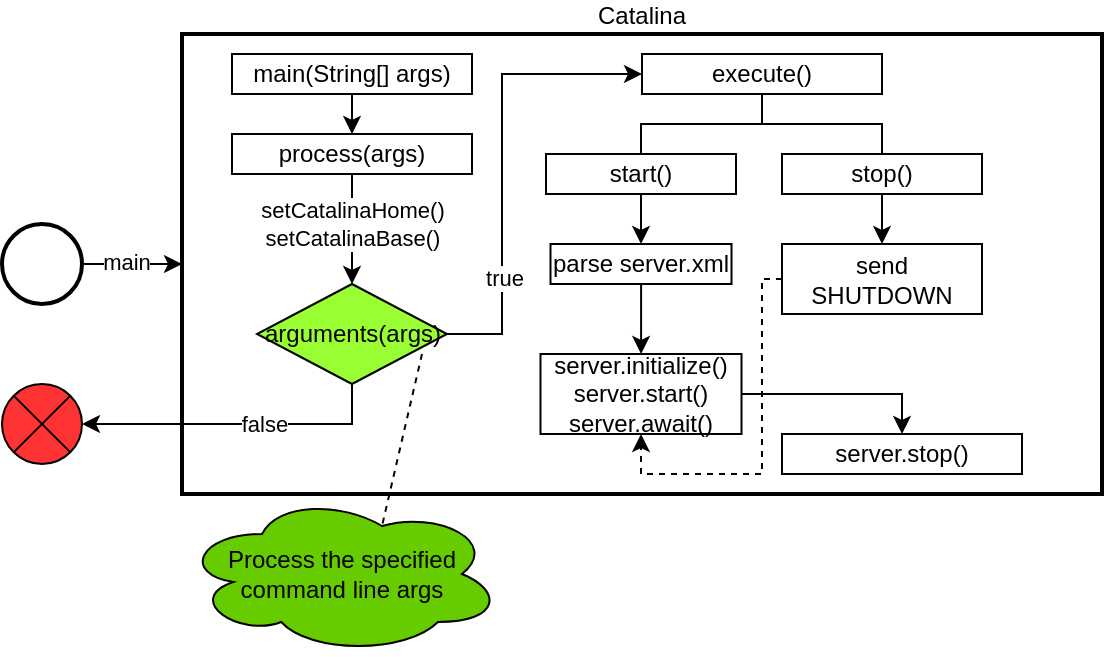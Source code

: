 <mxfile version="21.7.0" type="github" pages="2">
  <diagram name="Page-1" id="kcO-i61-81mNvcC9bY4A">
    <mxGraphModel dx="600" dy="328" grid="1" gridSize="10" guides="1" tooltips="1" connect="1" arrows="1" fold="1" page="1" pageScale="1" pageWidth="583" pageHeight="827" math="0" shadow="0">
      <root>
        <mxCell id="0" />
        <mxCell id="1" parent="0" />
        <mxCell id="eYnMrlc99wxVciV02rag-3" value="" style="edgeStyle=orthogonalEdgeStyle;rounded=0;orthogonalLoop=1;jettySize=auto;html=1;" edge="1" parent="1" source="eYnMrlc99wxVciV02rag-1" target="eYnMrlc99wxVciV02rag-2">
          <mxGeometry relative="1" as="geometry" />
        </mxCell>
        <mxCell id="eYnMrlc99wxVciV02rag-4" value="main" style="edgeLabel;html=1;align=center;verticalAlign=middle;resizable=0;points=[];" vertex="1" connectable="0" parent="eYnMrlc99wxVciV02rag-3">
          <mxGeometry x="-0.131" y="1" relative="1" as="geometry">
            <mxPoint as="offset" />
          </mxGeometry>
        </mxCell>
        <mxCell id="eYnMrlc99wxVciV02rag-1" value="" style="strokeWidth=2;html=1;shape=mxgraph.flowchart.start_2;whiteSpace=wrap;" vertex="1" parent="1">
          <mxGeometry x="20" y="125" width="40" height="40" as="geometry" />
        </mxCell>
        <mxCell id="eYnMrlc99wxVciV02rag-2" value="Catalina" style="whiteSpace=wrap;html=1;strokeWidth=2;labelPosition=center;verticalLabelPosition=top;align=center;verticalAlign=bottom;" vertex="1" parent="1">
          <mxGeometry x="110" y="30" width="460" height="230" as="geometry" />
        </mxCell>
        <mxCell id="eYnMrlc99wxVciV02rag-7" value="" style="edgeStyle=orthogonalEdgeStyle;rounded=0;orthogonalLoop=1;jettySize=auto;html=1;" edge="1" parent="1" source="eYnMrlc99wxVciV02rag-5" target="eYnMrlc99wxVciV02rag-6">
          <mxGeometry relative="1" as="geometry" />
        </mxCell>
        <mxCell id="eYnMrlc99wxVciV02rag-5" value="main(String[] args)" style="rounded=0;whiteSpace=wrap;html=1;" vertex="1" parent="1">
          <mxGeometry x="135" y="40" width="120" height="20" as="geometry" />
        </mxCell>
        <mxCell id="sRklHKM-ZORSxNjrLd7--6" value="" style="edgeStyle=orthogonalEdgeStyle;rounded=0;orthogonalLoop=1;jettySize=auto;html=1;" edge="1" parent="1" source="eYnMrlc99wxVciV02rag-6" target="sRklHKM-ZORSxNjrLd7--5">
          <mxGeometry relative="1" as="geometry" />
        </mxCell>
        <mxCell id="sRklHKM-ZORSxNjrLd7--7" value="setCatalinaHome()&lt;br&gt;setCatalinaBase()" style="edgeLabel;html=1;align=center;verticalAlign=middle;resizable=0;points=[];" vertex="1" connectable="0" parent="sRklHKM-ZORSxNjrLd7--6">
          <mxGeometry x="-0.385" y="-3" relative="1" as="geometry">
            <mxPoint x="3" y="8" as="offset" />
          </mxGeometry>
        </mxCell>
        <mxCell id="eYnMrlc99wxVciV02rag-6" value="process(args)" style="whiteSpace=wrap;html=1;rounded=0;" vertex="1" parent="1">
          <mxGeometry x="135" y="80" width="120" height="20" as="geometry" />
        </mxCell>
        <mxCell id="sRklHKM-ZORSxNjrLd7--9" value="" style="edgeStyle=orthogonalEdgeStyle;rounded=0;orthogonalLoop=1;jettySize=auto;html=1;entryX=0;entryY=0.5;entryDx=0;entryDy=0;" edge="1" parent="1" source="sRklHKM-ZORSxNjrLd7--5" target="sRklHKM-ZORSxNjrLd7--8">
          <mxGeometry relative="1" as="geometry">
            <Array as="points">
              <mxPoint x="270" y="180" />
              <mxPoint x="270" y="50" />
            </Array>
          </mxGeometry>
        </mxCell>
        <mxCell id="sRklHKM-ZORSxNjrLd7--20" value="true" style="edgeLabel;html=1;align=center;verticalAlign=middle;resizable=0;points=[];" vertex="1" connectable="0" parent="sRklHKM-ZORSxNjrLd7--9">
          <mxGeometry x="-0.509" y="-1" relative="1" as="geometry">
            <mxPoint as="offset" />
          </mxGeometry>
        </mxCell>
        <mxCell id="sRklHKM-ZORSxNjrLd7--14" style="edgeStyle=orthogonalEdgeStyle;rounded=0;orthogonalLoop=1;jettySize=auto;html=1;exitX=0.5;exitY=1;exitDx=0;exitDy=0;entryX=1;entryY=0.5;entryDx=0;entryDy=0;" edge="1" parent="1" source="sRklHKM-ZORSxNjrLd7--5" target="sRklHKM-ZORSxNjrLd7--13">
          <mxGeometry relative="1" as="geometry" />
        </mxCell>
        <mxCell id="sRklHKM-ZORSxNjrLd7--21" value="false" style="edgeLabel;html=1;align=center;verticalAlign=middle;resizable=0;points=[];" vertex="1" connectable="0" parent="sRklHKM-ZORSxNjrLd7--14">
          <mxGeometry x="-0.172" relative="1" as="geometry">
            <mxPoint as="offset" />
          </mxGeometry>
        </mxCell>
        <mxCell id="sRklHKM-ZORSxNjrLd7--5" value="arguments(args)" style="rhombus;whiteSpace=wrap;html=1;rounded=0;fillColor=#99FF33;" vertex="1" parent="1">
          <mxGeometry x="147.5" y="155" width="95" height="50" as="geometry" />
        </mxCell>
        <mxCell id="sRklHKM-ZORSxNjrLd7--8" value="execute()" style="whiteSpace=wrap;html=1;rounded=0;" vertex="1" parent="1">
          <mxGeometry x="340" y="40" width="120" height="20" as="geometry" />
        </mxCell>
        <mxCell id="sRklHKM-ZORSxNjrLd7--13" value="" style="shape=sumEllipse;perimeter=ellipsePerimeter;whiteSpace=wrap;html=1;backgroundOutline=1;fillColor=#FF3333;" vertex="1" parent="1">
          <mxGeometry x="20" y="205" width="40" height="40" as="geometry" />
        </mxCell>
        <mxCell id="sRklHKM-ZORSxNjrLd7--17" value="Process the specified command line args" style="ellipse;shape=cloud;whiteSpace=wrap;html=1;fillColor=#66CC00;" vertex="1" parent="1">
          <mxGeometry x="110" y="260" width="160" height="80" as="geometry" />
        </mxCell>
        <mxCell id="sRklHKM-ZORSxNjrLd7--19" value="" style="endArrow=none;dashed=1;html=1;rounded=0;entryX=0.625;entryY=0.2;entryDx=0;entryDy=0;entryPerimeter=0;" edge="1" parent="1" target="sRklHKM-ZORSxNjrLd7--17">
          <mxGeometry width="50" height="50" relative="1" as="geometry">
            <mxPoint x="230" y="190" as="sourcePoint" />
            <mxPoint x="280" y="140" as="targetPoint" />
          </mxGeometry>
        </mxCell>
        <mxCell id="sRklHKM-ZORSxNjrLd7--23" value="start()" style="whiteSpace=wrap;html=1;align=center;verticalAlign=middle;treeFolding=1;treeMoving=1;newEdgeStyle={&quot;edgeStyle&quot;:&quot;elbowEdgeStyle&quot;,&quot;startArrow&quot;:&quot;none&quot;,&quot;endArrow&quot;:&quot;none&quot;};labelPosition=center;verticalLabelPosition=middle;" vertex="1" parent="1">
          <mxGeometry x="292" y="90" width="95" height="20" as="geometry" />
        </mxCell>
        <mxCell id="sRklHKM-ZORSxNjrLd7--24" value="" style="edgeStyle=elbowEdgeStyle;elbow=vertical;sourcePerimeterSpacing=0;targetPerimeterSpacing=0;startArrow=none;endArrow=none;rounded=0;curved=0;exitX=0.5;exitY=1;exitDx=0;exitDy=0;" edge="1" target="sRklHKM-ZORSxNjrLd7--23" parent="1" source="sRklHKM-ZORSxNjrLd7--8">
          <mxGeometry relative="1" as="geometry">
            <mxPoint x="370" y="70" as="sourcePoint" />
          </mxGeometry>
        </mxCell>
        <mxCell id="sRklHKM-ZORSxNjrLd7--25" value="stop()" style="whiteSpace=wrap;html=1;align=center;verticalAlign=middle;treeFolding=1;treeMoving=1;newEdgeStyle={&quot;edgeStyle&quot;:&quot;elbowEdgeStyle&quot;,&quot;startArrow&quot;:&quot;none&quot;,&quot;endArrow&quot;:&quot;none&quot;};" vertex="1" parent="1">
          <mxGeometry x="410" y="90" width="100" height="20" as="geometry" />
        </mxCell>
        <mxCell id="sRklHKM-ZORSxNjrLd7--26" value="" style="edgeStyle=elbowEdgeStyle;elbow=vertical;sourcePerimeterSpacing=0;targetPerimeterSpacing=0;startArrow=none;endArrow=none;rounded=0;curved=0;exitX=0.5;exitY=1;exitDx=0;exitDy=0;" edge="1" target="sRklHKM-ZORSxNjrLd7--25" parent="1" source="sRklHKM-ZORSxNjrLd7--8">
          <mxGeometry relative="1" as="geometry">
            <mxPoint x="420" y="50" as="sourcePoint" />
          </mxGeometry>
        </mxCell>
        <mxCell id="sRklHKM-ZORSxNjrLd7--31" value="" style="edgeStyle=orthogonalEdgeStyle;rounded=0;orthogonalLoop=1;jettySize=auto;html=1;" edge="1" parent="1" source="sRklHKM-ZORSxNjrLd7--27" target="sRklHKM-ZORSxNjrLd7--30">
          <mxGeometry relative="1" as="geometry" />
        </mxCell>
        <mxCell id="sRklHKM-ZORSxNjrLd7--27" value="parse server.xml" style="rounded=0;whiteSpace=wrap;html=1;" vertex="1" parent="1">
          <mxGeometry x="294.25" y="135" width="90.5" height="20" as="geometry" />
        </mxCell>
        <mxCell id="sRklHKM-ZORSxNjrLd7--29" value="" style="endArrow=classic;html=1;rounded=0;exitX=0.5;exitY=1;exitDx=0;exitDy=0;entryX=0.5;entryY=0;entryDx=0;entryDy=0;" edge="1" parent="1" source="sRklHKM-ZORSxNjrLd7--23" target="sRklHKM-ZORSxNjrLd7--27">
          <mxGeometry width="50" height="50" relative="1" as="geometry">
            <mxPoint x="340" y="180" as="sourcePoint" />
            <mxPoint x="390" y="130" as="targetPoint" />
          </mxGeometry>
        </mxCell>
        <mxCell id="sRklHKM-ZORSxNjrLd7--37" style="edgeStyle=orthogonalEdgeStyle;rounded=0;orthogonalLoop=1;jettySize=auto;html=1;exitX=1;exitY=0.5;exitDx=0;exitDy=0;entryX=0.5;entryY=0;entryDx=0;entryDy=0;" edge="1" parent="1" source="sRklHKM-ZORSxNjrLd7--30" target="sRklHKM-ZORSxNjrLd7--35">
          <mxGeometry relative="1" as="geometry" />
        </mxCell>
        <mxCell id="sRklHKM-ZORSxNjrLd7--30" value="server.initialize()&lt;br&gt;server.start()&lt;br&gt;server.await()" style="whiteSpace=wrap;html=1;rounded=0;" vertex="1" parent="1">
          <mxGeometry x="289.25" y="190" width="100.5" height="40" as="geometry" />
        </mxCell>
        <mxCell id="sRklHKM-ZORSxNjrLd7--36" value="" style="edgeStyle=orthogonalEdgeStyle;rounded=0;orthogonalLoop=1;jettySize=auto;html=1;entryX=0.5;entryY=1;entryDx=0;entryDy=0;dashed=1;" edge="1" parent="1" source="sRklHKM-ZORSxNjrLd7--32" target="sRklHKM-ZORSxNjrLd7--30">
          <mxGeometry relative="1" as="geometry">
            <Array as="points">
              <mxPoint x="400" y="153" />
              <mxPoint x="400" y="250" />
              <mxPoint x="339" y="250" />
            </Array>
          </mxGeometry>
        </mxCell>
        <mxCell id="sRklHKM-ZORSxNjrLd7--32" value="send SHUTDOWN" style="whiteSpace=wrap;html=1;" vertex="1" parent="1">
          <mxGeometry x="410" y="135" width="100" height="35" as="geometry" />
        </mxCell>
        <mxCell id="sRklHKM-ZORSxNjrLd7--34" value="" style="endArrow=classic;html=1;rounded=0;exitX=0.5;exitY=1;exitDx=0;exitDy=0;entryX=0.5;entryY=0;entryDx=0;entryDy=0;" edge="1" parent="1" source="sRklHKM-ZORSxNjrLd7--25" target="sRklHKM-ZORSxNjrLd7--32">
          <mxGeometry width="50" height="50" relative="1" as="geometry">
            <mxPoint x="340" y="180" as="sourcePoint" />
            <mxPoint x="390" y="130" as="targetPoint" />
          </mxGeometry>
        </mxCell>
        <mxCell id="sRklHKM-ZORSxNjrLd7--35" value="server.stop()" style="rounded=0;whiteSpace=wrap;html=1;" vertex="1" parent="1">
          <mxGeometry x="410" y="230" width="120" height="20" as="geometry" />
        </mxCell>
      </root>
    </mxGraphModel>
  </diagram>
  <diagram id="WaRJeolovTaLmmvo8l6n" name="Page-2">
    <mxGraphModel dx="1050" dy="574" grid="1" gridSize="10" guides="1" tooltips="1" connect="1" arrows="1" fold="1" page="1" pageScale="1" pageWidth="583" pageHeight="827" math="0" shadow="0">
      <root>
        <mxCell id="0" />
        <mxCell id="1" parent="0" />
      </root>
    </mxGraphModel>
  </diagram>
</mxfile>
